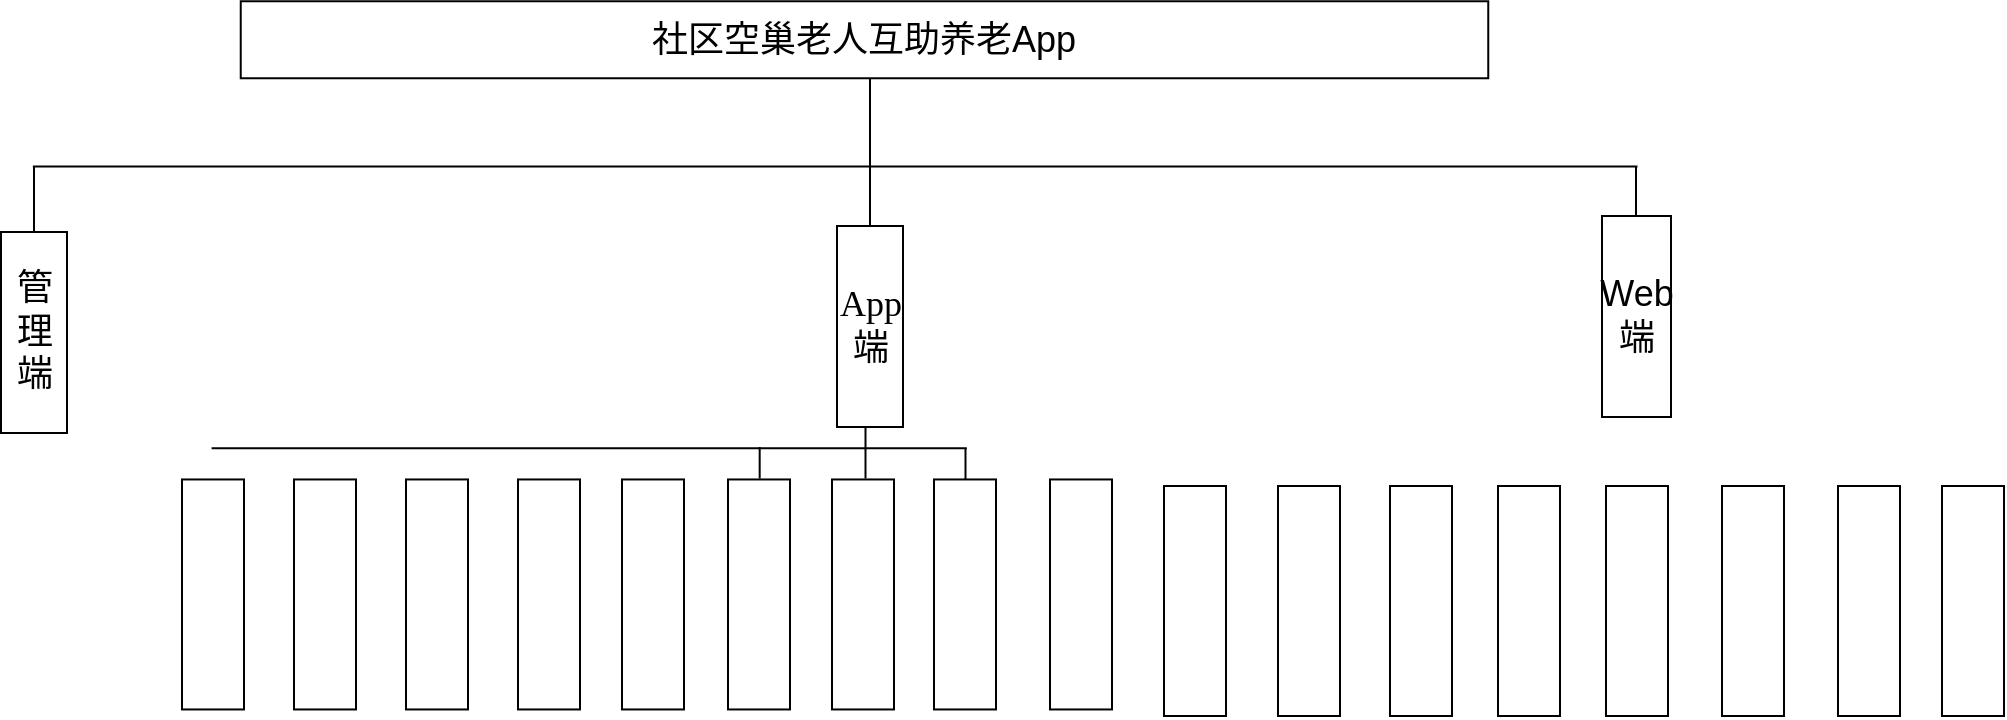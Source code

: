 <mxfile version="24.3.1" type="github">
  <diagram name="第 1 页" id="QtoNfeMx4AhmyPTobp5a">
    <mxGraphModel dx="366" dy="197" grid="0" gridSize="10" guides="1" tooltips="1" connect="1" arrows="0" fold="1" page="1" pageScale="1" pageWidth="1169" pageHeight="827" math="0" shadow="0">
      <root>
        <mxCell id="0" />
        <mxCell id="1" parent="0" />
        <mxCell id="bpN3n82NGNXdfwb5RgEO-7" value="&lt;font style=&quot;font-size: 18px;&quot;&gt;社区空巢老人互助养老App&lt;/font&gt;" style="rounded=0;whiteSpace=wrap;html=1;rotation=90;horizontal=0;direction=south;" vertex="1" parent="1">
          <mxGeometry x="565" y="-271" width="38.5" height="623.76" as="geometry" />
        </mxCell>
        <mxCell id="bpN3n82NGNXdfwb5RgEO-10" value="&lt;font style=&quot;font-size: 18px;&quot;&gt;管理端&lt;/font&gt;" style="rounded=0;whiteSpace=wrap;html=1;direction=south;" vertex="1" parent="1">
          <mxGeometry x="152.5" y="137" width="33" height="100.5" as="geometry" />
        </mxCell>
        <mxCell id="bpN3n82NGNXdfwb5RgEO-15" value="" style="line;strokeWidth=1;html=1;fontSize=9;rotation=90;direction=south;" vertex="1" parent="1">
          <mxGeometry x="564.59" y="-296.85" width="10" height="802.32" as="geometry" />
        </mxCell>
        <mxCell id="bpN3n82NGNXdfwb5RgEO-16" value="" style="line;strokeWidth=1;html=1;direction=south;" vertex="1" parent="1">
          <mxGeometry x="582" y="60" width="10" height="44" as="geometry" />
        </mxCell>
        <mxCell id="bpN3n82NGNXdfwb5RgEO-21" value="" style="line;strokeWidth=1;html=1;direction=south;" vertex="1" parent="1">
          <mxGeometry x="164" y="104" width="10" height="33" as="geometry" />
        </mxCell>
        <mxCell id="bpN3n82NGNXdfwb5RgEO-25" value="" style="line;strokeWidth=1;html=1;direction=south;" vertex="1" parent="1">
          <mxGeometry x="582" y="104" width="10" height="31" as="geometry" />
        </mxCell>
        <mxCell id="bpN3n82NGNXdfwb5RgEO-26" value="" style="rounded=0;whiteSpace=wrap;html=1;direction=south;" vertex="1" parent="1">
          <mxGeometry x="955" y="264" width="31" height="115" as="geometry" />
        </mxCell>
        <mxCell id="bpN3n82NGNXdfwb5RgEO-28" value="" style="rounded=0;whiteSpace=wrap;html=1;direction=south;" vertex="1" parent="1">
          <mxGeometry x="901" y="264" width="31" height="115" as="geometry" />
        </mxCell>
        <mxCell id="bpN3n82NGNXdfwb5RgEO-30" value="" style="rounded=0;whiteSpace=wrap;html=1;direction=south;" vertex="1" parent="1">
          <mxGeometry x="847" y="264" width="31" height="115" as="geometry" />
        </mxCell>
        <mxCell id="bpN3n82NGNXdfwb5RgEO-32" value="" style="rounded=0;whiteSpace=wrap;html=1;direction=south;" vertex="1" parent="1">
          <mxGeometry x="791" y="264" width="31" height="115" as="geometry" />
        </mxCell>
        <mxCell id="bpN3n82NGNXdfwb5RgEO-36" value="" style="line;strokeWidth=1;html=1;direction=south;" vertex="1" parent="1">
          <mxGeometry x="965" y="104" width="10" height="29.38" as="geometry" />
        </mxCell>
        <mxCell id="bpN3n82NGNXdfwb5RgEO-41" value="&lt;font face=&quot;Times New Roman&quot;&gt;&lt;span style=&quot;font-size: 18px;&quot;&gt;App&lt;/span&gt;&lt;/font&gt;&lt;br&gt;&lt;div style=&quot;font-size: 18px;&quot;&gt;&lt;div style=&quot;&quot;&gt;&lt;font style=&quot;font-size: 18px;&quot;&gt;端&lt;/font&gt;&lt;/div&gt;&lt;/div&gt;" style="rounded=0;whiteSpace=wrap;html=1;direction=south;" vertex="1" parent="1">
          <mxGeometry x="570.5" y="134" width="33" height="100.5" as="geometry" />
        </mxCell>
        <mxCell id="bpN3n82NGNXdfwb5RgEO-42" value="&lt;font style=&quot;font-size: 18px;&quot;&gt;Web端&lt;/font&gt;" style="rounded=0;whiteSpace=wrap;html=1;direction=south;" vertex="1" parent="1">
          <mxGeometry x="953" y="129" width="34.5" height="100.5" as="geometry" />
        </mxCell>
        <mxCell id="bpN3n82NGNXdfwb5RgEO-44" value="" style="rounded=0;whiteSpace=wrap;html=1;direction=south;" vertex="1" parent="1">
          <mxGeometry x="1013" y="264" width="31" height="115" as="geometry" />
        </mxCell>
        <mxCell id="bpN3n82NGNXdfwb5RgEO-45" value="" style="rounded=0;whiteSpace=wrap;html=1;direction=south;" vertex="1" parent="1">
          <mxGeometry x="1071" y="264" width="31" height="115" as="geometry" />
        </mxCell>
        <mxCell id="bpN3n82NGNXdfwb5RgEO-46" value="" style="rounded=0;whiteSpace=wrap;html=1;direction=south;" vertex="1" parent="1">
          <mxGeometry x="1123" y="264" width="31" height="115" as="geometry" />
        </mxCell>
        <mxCell id="bpN3n82NGNXdfwb5RgEO-47" value="" style="rounded=0;whiteSpace=wrap;html=1;direction=south;" vertex="1" parent="1">
          <mxGeometry x="243" y="260.73" width="31" height="115" as="geometry" />
        </mxCell>
        <mxCell id="bpN3n82NGNXdfwb5RgEO-48" value="" style="rounded=0;whiteSpace=wrap;html=1;direction=south;" vertex="1" parent="1">
          <mxGeometry x="299" y="260.73" width="31" height="115" as="geometry" />
        </mxCell>
        <mxCell id="bpN3n82NGNXdfwb5RgEO-49" value="" style="rounded=0;whiteSpace=wrap;html=1;direction=south;" vertex="1" parent="1">
          <mxGeometry x="355" y="260.73" width="31" height="115" as="geometry" />
        </mxCell>
        <mxCell id="bpN3n82NGNXdfwb5RgEO-50" value="" style="rounded=0;whiteSpace=wrap;html=1;direction=south;" vertex="1" parent="1">
          <mxGeometry x="734" y="264" width="31" height="115" as="geometry" />
        </mxCell>
        <mxCell id="bpN3n82NGNXdfwb5RgEO-51" value="" style="rounded=0;whiteSpace=wrap;html=1;direction=south;" vertex="1" parent="1">
          <mxGeometry x="677" y="260.73" width="31" height="115" as="geometry" />
        </mxCell>
        <mxCell id="bpN3n82NGNXdfwb5RgEO-52" value="" style="rounded=0;whiteSpace=wrap;html=1;direction=south;" vertex="1" parent="1">
          <mxGeometry x="619" y="260.73" width="31" height="115" as="geometry" />
        </mxCell>
        <mxCell id="bpN3n82NGNXdfwb5RgEO-53" value="" style="rounded=0;whiteSpace=wrap;html=1;direction=south;" vertex="1" parent="1">
          <mxGeometry x="568" y="260.73" width="31" height="115" as="geometry" />
        </mxCell>
        <mxCell id="bpN3n82NGNXdfwb5RgEO-54" value="" style="rounded=0;whiteSpace=wrap;html=1;direction=south;" vertex="1" parent="1">
          <mxGeometry x="516" y="260.73" width="31" height="115" as="geometry" />
        </mxCell>
        <mxCell id="bpN3n82NGNXdfwb5RgEO-55" value="" style="rounded=0;whiteSpace=wrap;html=1;direction=south;" vertex="1" parent="1">
          <mxGeometry x="463" y="260.73" width="31" height="115" as="geometry" />
        </mxCell>
        <mxCell id="bpN3n82NGNXdfwb5RgEO-56" value="" style="rounded=0;whiteSpace=wrap;html=1;direction=south;" vertex="1" parent="1">
          <mxGeometry x="411" y="260.73" width="31" height="115" as="geometry" />
        </mxCell>
        <mxCell id="bpN3n82NGNXdfwb5RgEO-61" value="" style="line;strokeWidth=1;html=1;direction=south;" vertex="1" parent="1">
          <mxGeometry x="542" y="234.5" width="85.5" height="25.75" as="geometry" />
        </mxCell>
        <mxCell id="bpN3n82NGNXdfwb5RgEO-62" value="" style="line;strokeWidth=1;html=1;fontSize=9;rotation=90;direction=south;" vertex="1" parent="1">
          <mxGeometry x="441.6" y="56.36" width="10" height="377.62" as="geometry" />
        </mxCell>
        <mxCell id="bpN3n82NGNXdfwb5RgEO-64" value="" style="line;strokeWidth=1;html=1;direction=south;" vertex="1" parent="1">
          <mxGeometry x="592" y="245" width="85.5" height="15.73" as="geometry" />
        </mxCell>
        <mxCell id="bpN3n82NGNXdfwb5RgEO-65" value="" style="line;strokeWidth=1;html=1;direction=south;" vertex="1" parent="1">
          <mxGeometry x="489.09" y="244.52" width="85.5" height="15.73" as="geometry" />
        </mxCell>
      </root>
    </mxGraphModel>
  </diagram>
</mxfile>

